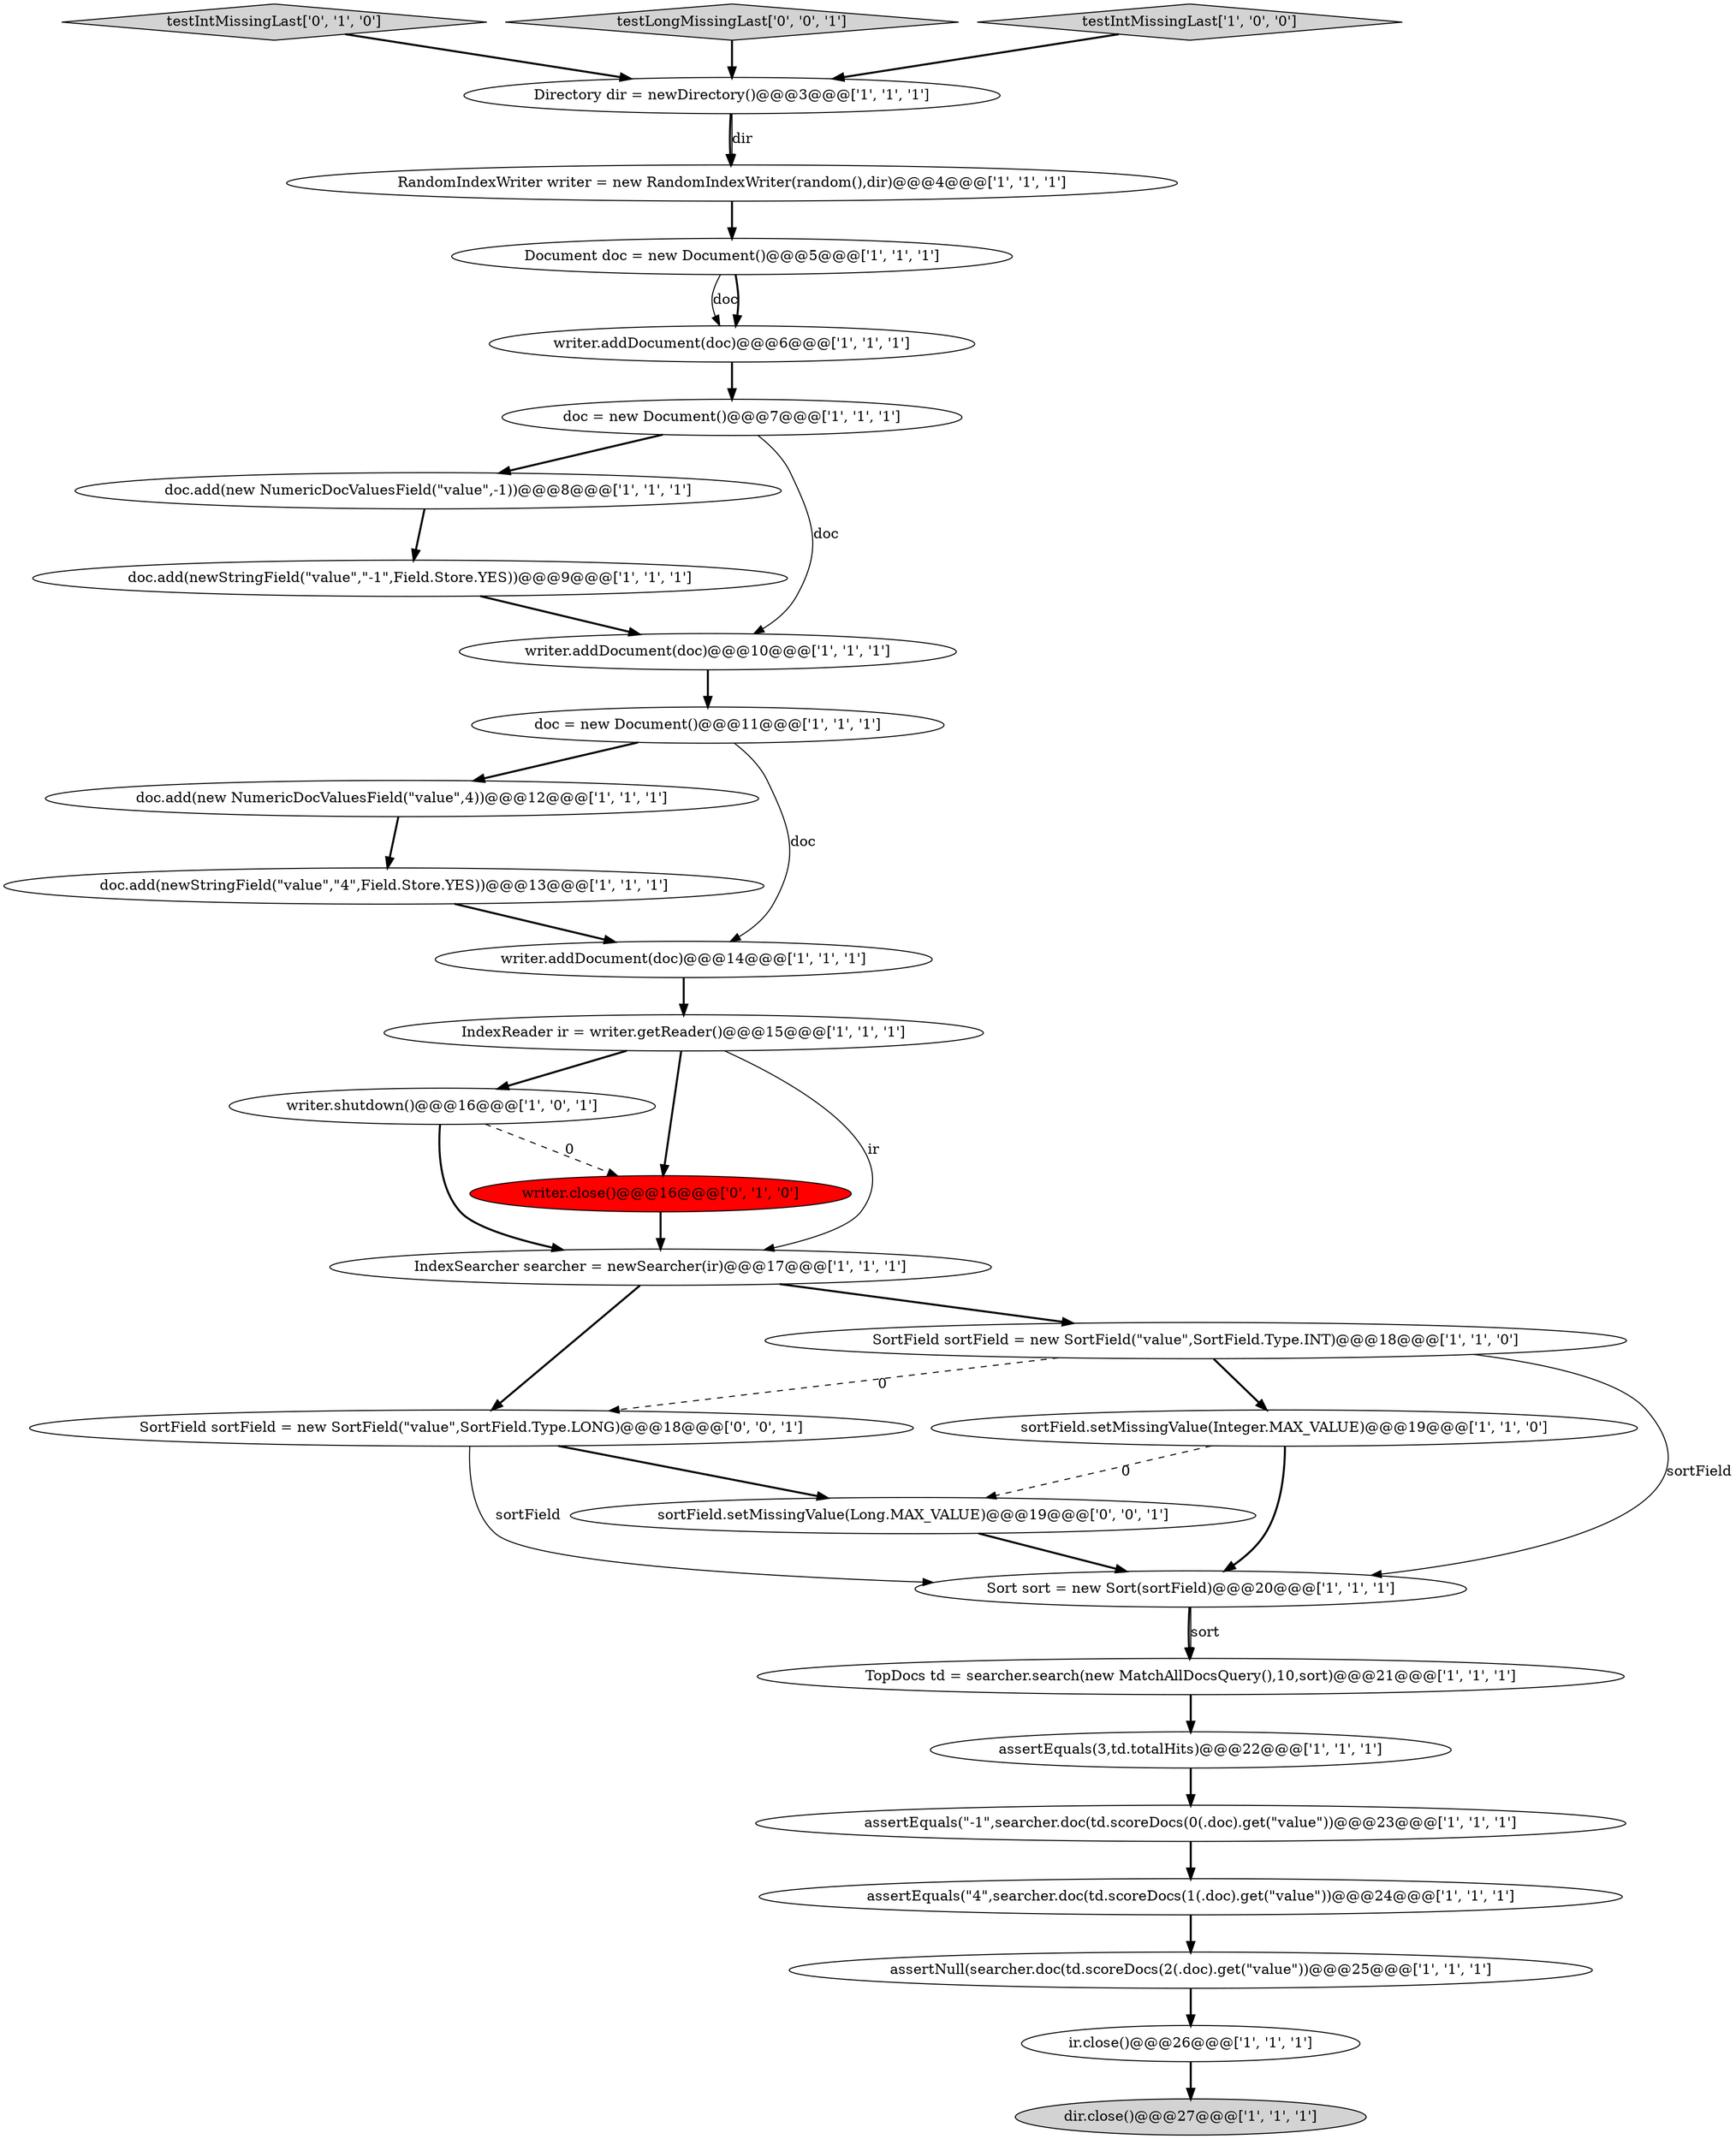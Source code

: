 digraph {
6 [style = filled, label = "SortField sortField = new SortField(\"value\",SortField.Type.INT)@@@18@@@['1', '1', '0']", fillcolor = white, shape = ellipse image = "AAA0AAABBB1BBB"];
27 [style = filled, label = "testIntMissingLast['0', '1', '0']", fillcolor = lightgray, shape = diamond image = "AAA0AAABBB2BBB"];
2 [style = filled, label = "RandomIndexWriter writer = new RandomIndexWriter(random(),dir)@@@4@@@['1', '1', '1']", fillcolor = white, shape = ellipse image = "AAA0AAABBB1BBB"];
8 [style = filled, label = "ir.close()@@@26@@@['1', '1', '1']", fillcolor = white, shape = ellipse image = "AAA0AAABBB1BBB"];
20 [style = filled, label = "assertEquals(3,td.totalHits)@@@22@@@['1', '1', '1']", fillcolor = white, shape = ellipse image = "AAA0AAABBB1BBB"];
30 [style = filled, label = "sortField.setMissingValue(Long.MAX_VALUE)@@@19@@@['0', '0', '1']", fillcolor = white, shape = ellipse image = "AAA0AAABBB3BBB"];
14 [style = filled, label = "dir.close()@@@27@@@['1', '1', '1']", fillcolor = lightgray, shape = ellipse image = "AAA0AAABBB1BBB"];
1 [style = filled, label = "writer.addDocument(doc)@@@14@@@['1', '1', '1']", fillcolor = white, shape = ellipse image = "AAA0AAABBB1BBB"];
23 [style = filled, label = "sortField.setMissingValue(Integer.MAX_VALUE)@@@19@@@['1', '1', '0']", fillcolor = white, shape = ellipse image = "AAA0AAABBB1BBB"];
18 [style = filled, label = "writer.shutdown()@@@16@@@['1', '0', '1']", fillcolor = white, shape = ellipse image = "AAA0AAABBB1BBB"];
9 [style = filled, label = "assertEquals(\"-1\",searcher.doc(td.scoreDocs(0(.doc).get(\"value\"))@@@23@@@['1', '1', '1']", fillcolor = white, shape = ellipse image = "AAA0AAABBB1BBB"];
28 [style = filled, label = "testLongMissingLast['0', '0', '1']", fillcolor = lightgray, shape = diamond image = "AAA0AAABBB3BBB"];
26 [style = filled, label = "writer.close()@@@16@@@['0', '1', '0']", fillcolor = red, shape = ellipse image = "AAA1AAABBB2BBB"];
11 [style = filled, label = "writer.addDocument(doc)@@@6@@@['1', '1', '1']", fillcolor = white, shape = ellipse image = "AAA0AAABBB1BBB"];
16 [style = filled, label = "doc.add(newStringField(\"value\",\"4\",Field.Store.YES))@@@13@@@['1', '1', '1']", fillcolor = white, shape = ellipse image = "AAA0AAABBB1BBB"];
17 [style = filled, label = "doc = new Document()@@@11@@@['1', '1', '1']", fillcolor = white, shape = ellipse image = "AAA0AAABBB1BBB"];
25 [style = filled, label = "assertEquals(\"4\",searcher.doc(td.scoreDocs(1(.doc).get(\"value\"))@@@24@@@['1', '1', '1']", fillcolor = white, shape = ellipse image = "AAA0AAABBB1BBB"];
15 [style = filled, label = "Sort sort = new Sort(sortField)@@@20@@@['1', '1', '1']", fillcolor = white, shape = ellipse image = "AAA0AAABBB1BBB"];
24 [style = filled, label = "doc.add(newStringField(\"value\",\"-1\",Field.Store.YES))@@@9@@@['1', '1', '1']", fillcolor = white, shape = ellipse image = "AAA0AAABBB1BBB"];
3 [style = filled, label = "testIntMissingLast['1', '0', '0']", fillcolor = lightgray, shape = diamond image = "AAA0AAABBB1BBB"];
13 [style = filled, label = "doc = new Document()@@@7@@@['1', '1', '1']", fillcolor = white, shape = ellipse image = "AAA0AAABBB1BBB"];
4 [style = filled, label = "writer.addDocument(doc)@@@10@@@['1', '1', '1']", fillcolor = white, shape = ellipse image = "AAA0AAABBB1BBB"];
12 [style = filled, label = "assertNull(searcher.doc(td.scoreDocs(2(.doc).get(\"value\"))@@@25@@@['1', '1', '1']", fillcolor = white, shape = ellipse image = "AAA0AAABBB1BBB"];
10 [style = filled, label = "Document doc = new Document()@@@5@@@['1', '1', '1']", fillcolor = white, shape = ellipse image = "AAA0AAABBB1BBB"];
0 [style = filled, label = "TopDocs td = searcher.search(new MatchAllDocsQuery(),10,sort)@@@21@@@['1', '1', '1']", fillcolor = white, shape = ellipse image = "AAA0AAABBB1BBB"];
5 [style = filled, label = "IndexReader ir = writer.getReader()@@@15@@@['1', '1', '1']", fillcolor = white, shape = ellipse image = "AAA0AAABBB1BBB"];
22 [style = filled, label = "IndexSearcher searcher = newSearcher(ir)@@@17@@@['1', '1', '1']", fillcolor = white, shape = ellipse image = "AAA0AAABBB1BBB"];
29 [style = filled, label = "SortField sortField = new SortField(\"value\",SortField.Type.LONG)@@@18@@@['0', '0', '1']", fillcolor = white, shape = ellipse image = "AAA0AAABBB3BBB"];
19 [style = filled, label = "doc.add(new NumericDocValuesField(\"value\",4))@@@12@@@['1', '1', '1']", fillcolor = white, shape = ellipse image = "AAA0AAABBB1BBB"];
7 [style = filled, label = "doc.add(new NumericDocValuesField(\"value\",-1))@@@8@@@['1', '1', '1']", fillcolor = white, shape = ellipse image = "AAA0AAABBB1BBB"];
21 [style = filled, label = "Directory dir = newDirectory()@@@3@@@['1', '1', '1']", fillcolor = white, shape = ellipse image = "AAA0AAABBB1BBB"];
1->5 [style = bold, label=""];
5->22 [style = solid, label="ir"];
4->17 [style = bold, label=""];
29->30 [style = bold, label=""];
13->4 [style = solid, label="doc"];
20->9 [style = bold, label=""];
17->1 [style = solid, label="doc"];
6->23 [style = bold, label=""];
29->15 [style = solid, label="sortField"];
23->15 [style = bold, label=""];
22->29 [style = bold, label=""];
5->26 [style = bold, label=""];
8->14 [style = bold, label=""];
5->18 [style = bold, label=""];
2->10 [style = bold, label=""];
17->19 [style = bold, label=""];
26->22 [style = bold, label=""];
19->16 [style = bold, label=""];
21->2 [style = bold, label=""];
6->15 [style = solid, label="sortField"];
7->24 [style = bold, label=""];
24->4 [style = bold, label=""];
18->22 [style = bold, label=""];
28->21 [style = bold, label=""];
6->29 [style = dashed, label="0"];
16->1 [style = bold, label=""];
25->12 [style = bold, label=""];
13->7 [style = bold, label=""];
12->8 [style = bold, label=""];
15->0 [style = bold, label=""];
9->25 [style = bold, label=""];
11->13 [style = bold, label=""];
23->30 [style = dashed, label="0"];
21->2 [style = solid, label="dir"];
3->21 [style = bold, label=""];
0->20 [style = bold, label=""];
10->11 [style = solid, label="doc"];
15->0 [style = solid, label="sort"];
27->21 [style = bold, label=""];
18->26 [style = dashed, label="0"];
30->15 [style = bold, label=""];
22->6 [style = bold, label=""];
10->11 [style = bold, label=""];
}
